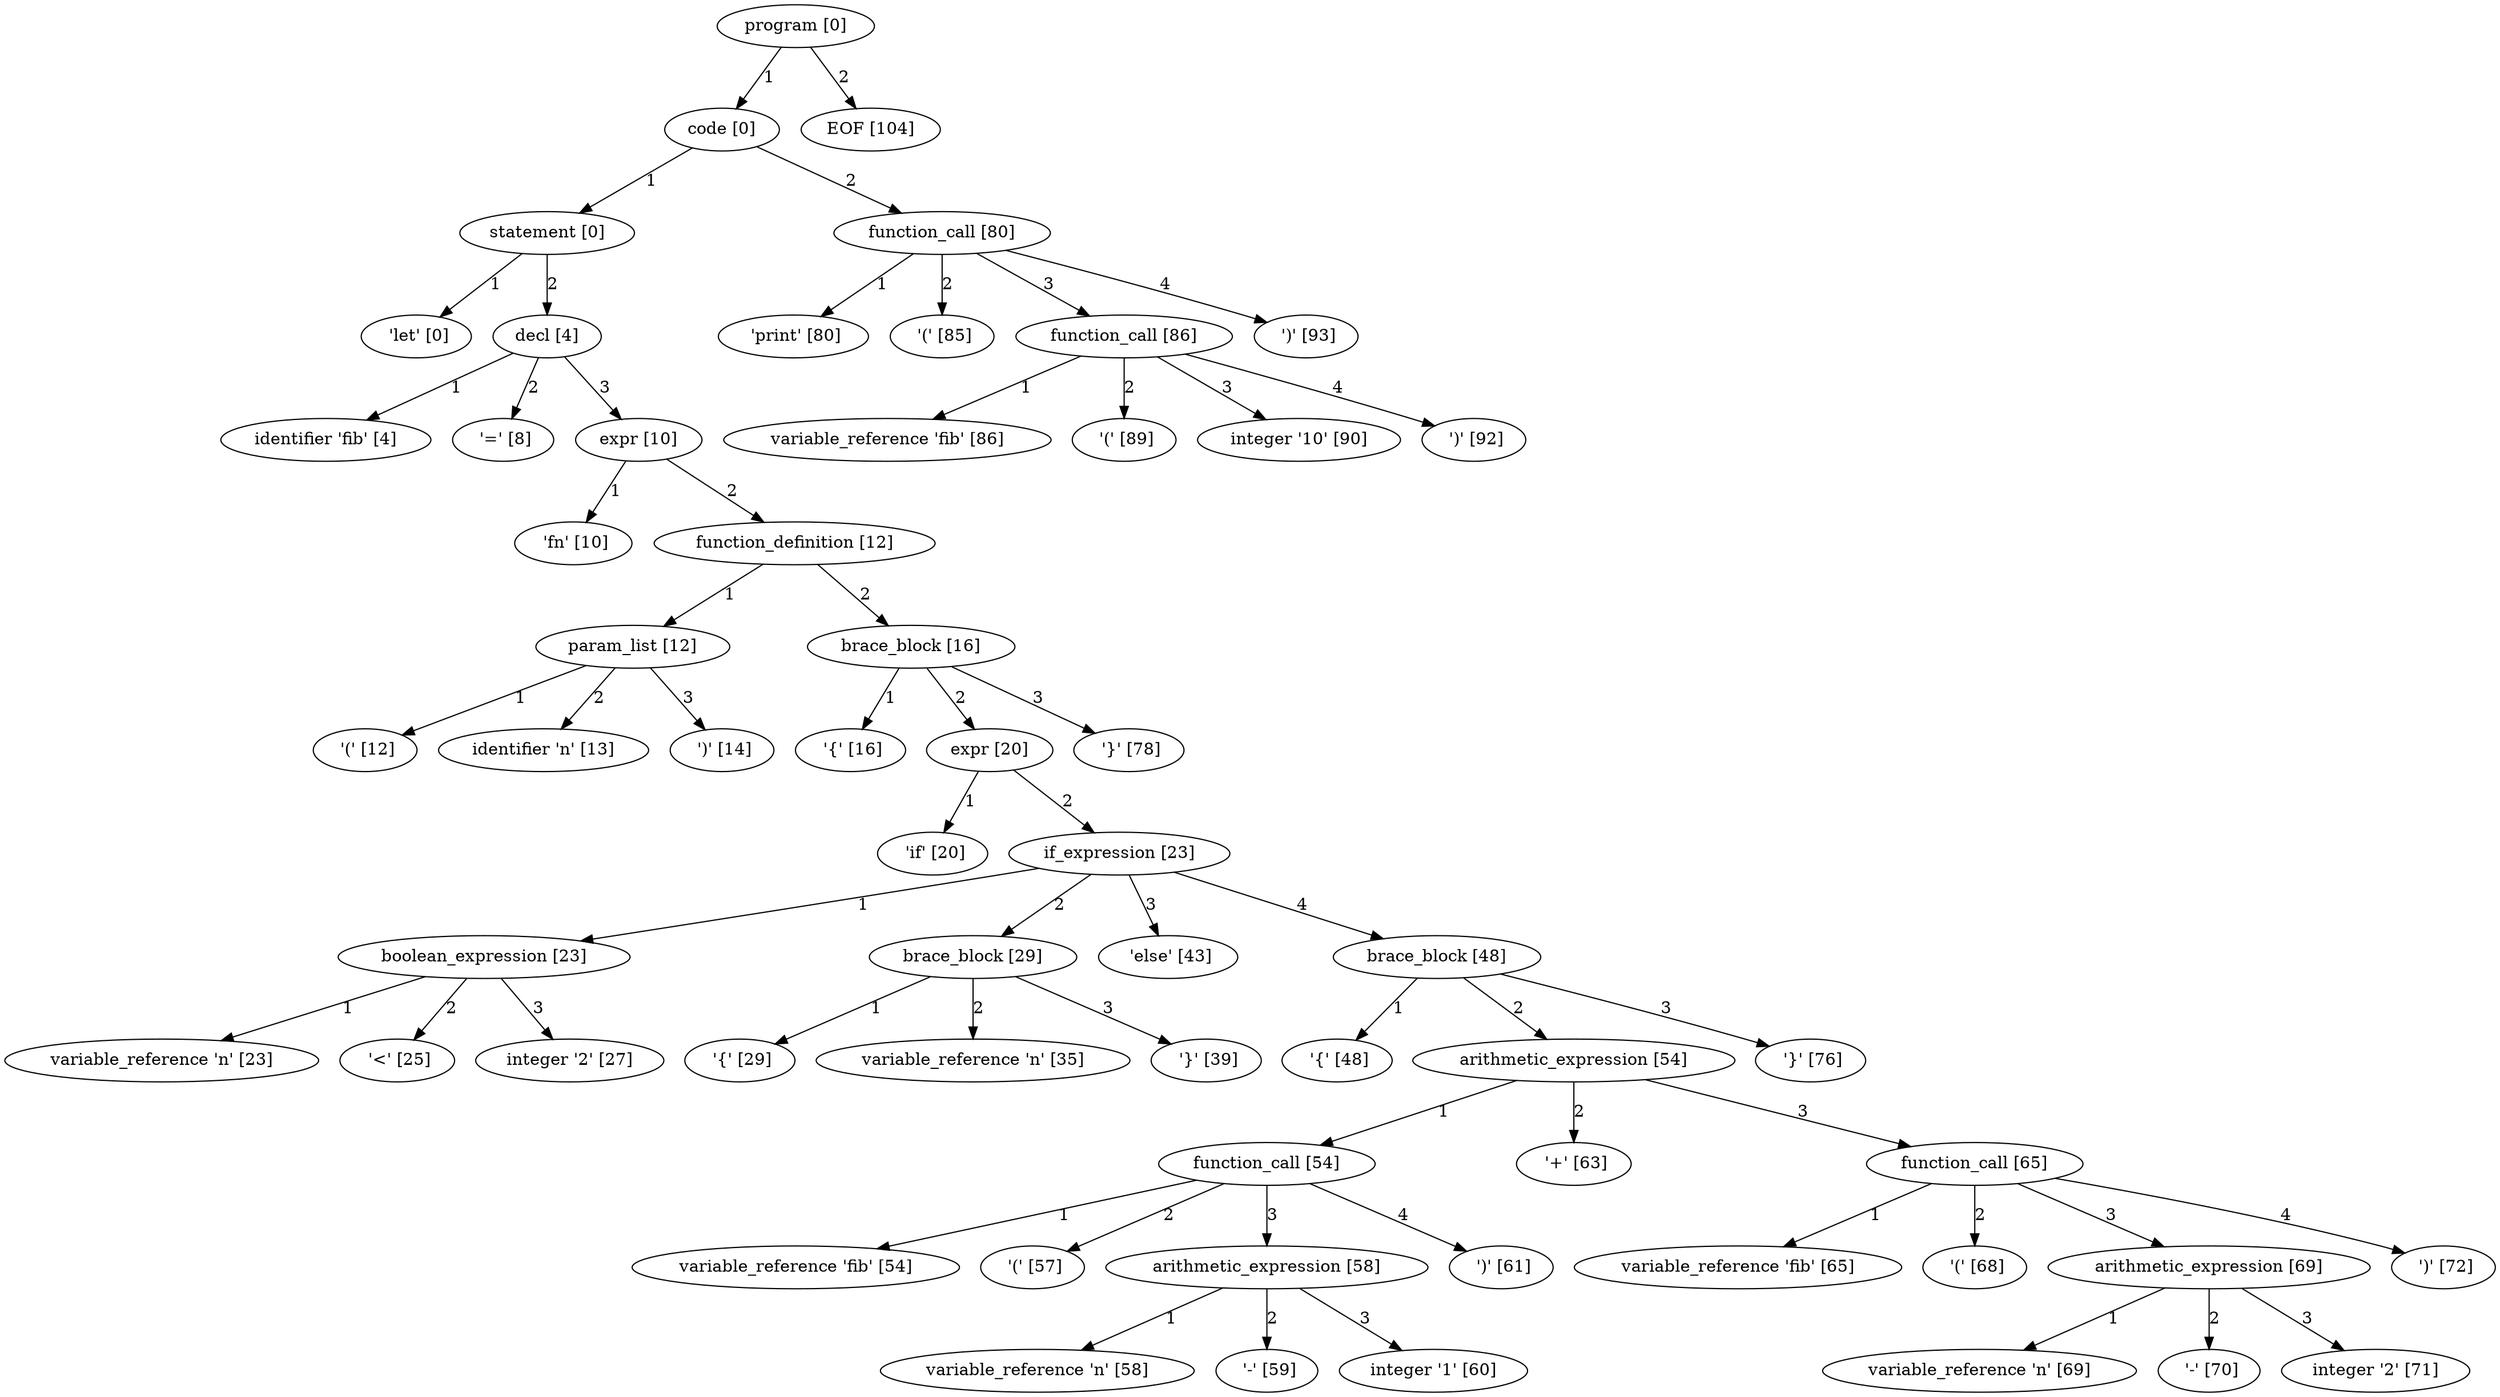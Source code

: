 digraph arpeggio_graph {
88309288 [label="program [0]"];
88309288->88309224 [label="1"]

88309224 [label="code [0]"];
88309224->82345064 [label="1"]

82345064 [label="statement [0]"];
82345064->82316840 [label="1"]

82316840 [label=" 'let' [0]"];
82345064->82345128 [label="2"]

82345128 [label="decl [4]"];
82345128->82316952 [label="1"]

82316952 [label="identifier 'fib' [4]"];
82345128->82317008 [label="2"]

82317008 [label=" '=' [8]"];
82345128->82344552 [label="3"]

82344552 [label="expr [10]"];
82344552->82317064 [label="1"]

82317064 [label=" 'fn' [10]"];
82344552->82344616 [label="2"]

82344616 [label="function_definition [12]"];
82344616->82344168 [label="1"]

82344168 [label="param_list [12]"];
82344168->82317120 [label="1"]

82317120 [label=" '(' [12]"];
82344168->82317232 [label="2"]

82317232 [label="identifier 'n' [13]"];
82344168->87175208 [label="3"]

87175208 [label=" ')' [14]"];
82344616->82345192 [label="2"]

82345192 [label="brace_block [16]"];
82345192->87175264 [label="1"]

87175264 [label=" '{' [16]"];
82345192->88306344 [label="2"]

88306344 [label="expr [20]"];
88306344->87175432 [label="1"]

87175432 [label=" 'if' [20]"];
88306344->88306280 [label="2"]

88306280 [label="if_expression [23]"];
88306280->82344232 [label="1"]

82344232 [label="boolean_expression [23]"];
82344232->87176216 [label="1"]

87176216 [label="variable_reference 'n' [23]"];
82344232->87176272 [label="2"]

87176272 [label=" '<' [25]"];
82344232->87175376 [label="3"]

87175376 [label="integer '2' [27]"];
88306280->82344296 [label="2"]

82344296 [label="brace_block [29]"];
82344296->87175544 [label="1"]

87175544 [label=" '{' [29]"];
82344296->87177560 [label="2"]

87177560 [label="variable_reference 'n' [35]"];
82344296->87177616 [label="3"]

87177616 [label=" '}' [39]"];
88306280->87177672 [label="3"]

87177672 [label=" 'else' [43]"];
88306280->88306216 [label="4"]

88306216 [label="brace_block [48]"];
88306216->87177728 [label="1"]

87177728 [label=" '{' [48]"];
88306216->88306152 [label="2"]

88306152 [label="arithmetic_expression [54]"];
88306152->82345576 [label="1"]

82345576 [label="function_call [54]"];
82345576->87660888 [label="1"]

87660888 [label="variable_reference 'fib' [54]"];
82345576->87660944 [label="2"]

87660944 [label=" '(' [57]"];
82345576->82345512 [label="3"]

82345512 [label="arithmetic_expression [58]"];
82345512->87662344 [label="1"]

87662344 [label="variable_reference 'n' [58]"];
82345512->87662400 [label="2"]

87662400 [label=" '-' [59]"];
82345512->87970112 [label="3"]

87970112 [label="integer '1' [60]"];
82345576->87970168 [label="4"]

87970168 [label=" ')' [61]"];
88306152->87970224 [label="2"]

87970224 [label=" '+' [63]"];
88306152->88306088 [label="3"]

88306088 [label="function_call [65]"];
88306088->88267600 [label="1"]

88267600 [label="variable_reference 'fib' [65]"];
88306088->88267656 [label="2"]

88267656 [label=" '(' [68]"];
88306088->88306024 [label="3"]

88306024 [label="arithmetic_expression [69]"];
88306024->88580416 [label="1"]

88580416 [label="variable_reference 'n' [69]"];
88306024->88580472 [label="2"]

88580472 [label=" '-' [70]"];
88306024->88580920 [label="3"]

88580920 [label="integer '2' [71]"];
88306088->88580976 [label="4"]

88580976 [label=" ')' [72]"];
88306216->88581032 [label="3"]

88581032 [label=" '}' [76]"];
82345192->87175712 [label="3"]

87175712 [label=" '}' [78]"];
88309224->88309160 [label="2"]

88309160 [label="function_call [80]"];
88309160->91620264 [label="1"]

91620264 [label=" 'print' [80]"];
88309160->91620320 [label="2"]

91620320 [label=" '(' [85]"];
88309160->88309096 [label="3"]

88309096 [label="function_call [86]"];
88309096->92287856 [label="1"]

92287856 [label="variable_reference 'fib' [86]"];
88309096->92287912 [label="2"]

92287912 [label=" '(' [89]"];
88309096->92288808 [label="3"]

92288808 [label="integer '10' [90]"];
88309096->92288864 [label="4"]

92288864 [label=" ')' [92]"];
88309160->92288920 [label="4"]

92288920 [label=" ')' [93]"];
88309288->92288976 [label="2"]

92288976 [label="EOF [104]"];
}